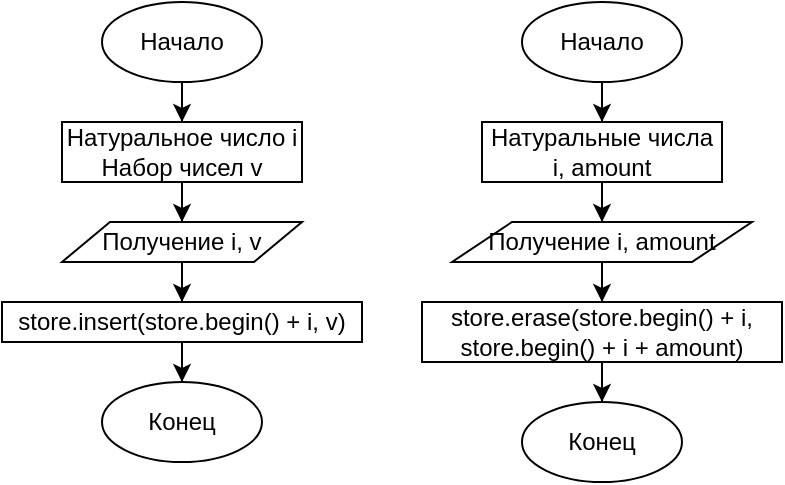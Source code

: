 <mxfile version="13.1.14" type="device"><diagram id="Hsi1N0cberL_-BoPGEi5" name="Page-1"><mxGraphModel dx="927" dy="368" grid="1" gridSize="10" guides="1" tooltips="1" connect="1" arrows="1" fold="1" page="1" pageScale="1" pageWidth="850" pageHeight="1100" math="0" shadow="0"><root><mxCell id="0"/><mxCell id="1" parent="0"/><mxCell id="LDhQOHuRyV1jIk14AgpL-7" style="edgeStyle=orthogonalEdgeStyle;rounded=0;orthogonalLoop=1;jettySize=auto;html=1;entryX=0.5;entryY=0;entryDx=0;entryDy=0;" edge="1" parent="1" source="LDhQOHuRyV1jIk14AgpL-1" target="LDhQOHuRyV1jIk14AgpL-6"><mxGeometry relative="1" as="geometry"/></mxCell><mxCell id="LDhQOHuRyV1jIk14AgpL-1" value="Начало" style="ellipse;whiteSpace=wrap;html=1;" vertex="1" parent="1"><mxGeometry x="200" y="90" width="80" height="40" as="geometry"/></mxCell><mxCell id="LDhQOHuRyV1jIk14AgpL-337" style="edgeStyle=orthogonalEdgeStyle;rounded=0;orthogonalLoop=1;jettySize=auto;html=1;" edge="1" parent="1" source="LDhQOHuRyV1jIk14AgpL-6" target="LDhQOHuRyV1jIk14AgpL-336"><mxGeometry relative="1" as="geometry"/></mxCell><mxCell id="LDhQOHuRyV1jIk14AgpL-6" value="Натуральное число i&lt;br&gt;Набор чисел v" style="rounded=0;whiteSpace=wrap;html=1;" vertex="1" parent="1"><mxGeometry x="180" y="150" width="120" height="30" as="geometry"/></mxCell><mxCell id="LDhQOHuRyV1jIk14AgpL-329" value="Конец" style="ellipse;whiteSpace=wrap;html=1;" vertex="1" parent="1"><mxGeometry x="200" y="280" width="80" height="40" as="geometry"/></mxCell><mxCell id="LDhQOHuRyV1jIk14AgpL-339" style="edgeStyle=orthogonalEdgeStyle;rounded=0;orthogonalLoop=1;jettySize=auto;html=1;" edge="1" parent="1" source="LDhQOHuRyV1jIk14AgpL-336" target="LDhQOHuRyV1jIk14AgpL-338"><mxGeometry relative="1" as="geometry"/></mxCell><mxCell id="LDhQOHuRyV1jIk14AgpL-336" value="Получение i, v" style="shape=parallelogram;perimeter=parallelogramPerimeter;whiteSpace=wrap;html=1;" vertex="1" parent="1"><mxGeometry x="180" y="200" width="120" height="20" as="geometry"/></mxCell><mxCell id="LDhQOHuRyV1jIk14AgpL-340" style="edgeStyle=orthogonalEdgeStyle;rounded=0;orthogonalLoop=1;jettySize=auto;html=1;" edge="1" parent="1" source="LDhQOHuRyV1jIk14AgpL-338" target="LDhQOHuRyV1jIk14AgpL-329"><mxGeometry relative="1" as="geometry"/></mxCell><mxCell id="LDhQOHuRyV1jIk14AgpL-338" value="store.insert(store.begin() + i, v)" style="rounded=0;whiteSpace=wrap;html=1;" vertex="1" parent="1"><mxGeometry x="150" y="240" width="180" height="20" as="geometry"/></mxCell><mxCell id="LDhQOHuRyV1jIk14AgpL-341" style="edgeStyle=orthogonalEdgeStyle;rounded=0;orthogonalLoop=1;jettySize=auto;html=1;entryX=0.5;entryY=0;entryDx=0;entryDy=0;" edge="1" parent="1" source="LDhQOHuRyV1jIk14AgpL-342" target="LDhQOHuRyV1jIk14AgpL-344"><mxGeometry relative="1" as="geometry"/></mxCell><mxCell id="LDhQOHuRyV1jIk14AgpL-342" value="Начало" style="ellipse;whiteSpace=wrap;html=1;" vertex="1" parent="1"><mxGeometry x="410" y="90" width="80" height="40" as="geometry"/></mxCell><mxCell id="LDhQOHuRyV1jIk14AgpL-343" style="edgeStyle=orthogonalEdgeStyle;rounded=0;orthogonalLoop=1;jettySize=auto;html=1;" edge="1" parent="1" source="LDhQOHuRyV1jIk14AgpL-344" target="LDhQOHuRyV1jIk14AgpL-347"><mxGeometry relative="1" as="geometry"/></mxCell><mxCell id="LDhQOHuRyV1jIk14AgpL-344" value="Натуральные числа i,&amp;nbsp;amount" style="rounded=0;whiteSpace=wrap;html=1;" vertex="1" parent="1"><mxGeometry x="390" y="150" width="120" height="30" as="geometry"/></mxCell><mxCell id="LDhQOHuRyV1jIk14AgpL-345" value="Конец" style="ellipse;whiteSpace=wrap;html=1;" vertex="1" parent="1"><mxGeometry x="410" y="290" width="80" height="40" as="geometry"/></mxCell><mxCell id="LDhQOHuRyV1jIk14AgpL-346" style="edgeStyle=orthogonalEdgeStyle;rounded=0;orthogonalLoop=1;jettySize=auto;html=1;" edge="1" parent="1" source="LDhQOHuRyV1jIk14AgpL-347" target="LDhQOHuRyV1jIk14AgpL-349"><mxGeometry relative="1" as="geometry"/></mxCell><mxCell id="LDhQOHuRyV1jIk14AgpL-347" value="Получение i,&amp;nbsp;amount" style="shape=parallelogram;perimeter=parallelogramPerimeter;whiteSpace=wrap;html=1;" vertex="1" parent="1"><mxGeometry x="375" y="200" width="150" height="20" as="geometry"/></mxCell><mxCell id="LDhQOHuRyV1jIk14AgpL-348" style="edgeStyle=orthogonalEdgeStyle;rounded=0;orthogonalLoop=1;jettySize=auto;html=1;" edge="1" parent="1" source="LDhQOHuRyV1jIk14AgpL-349" target="LDhQOHuRyV1jIk14AgpL-345"><mxGeometry relative="1" as="geometry"/></mxCell><mxCell id="LDhQOHuRyV1jIk14AgpL-349" value="store.erase(store.begin() + i, store.begin() + i + amount)" style="rounded=0;whiteSpace=wrap;html=1;" vertex="1" parent="1"><mxGeometry x="360" y="240" width="180" height="30" as="geometry"/></mxCell></root></mxGraphModel></diagram></mxfile>